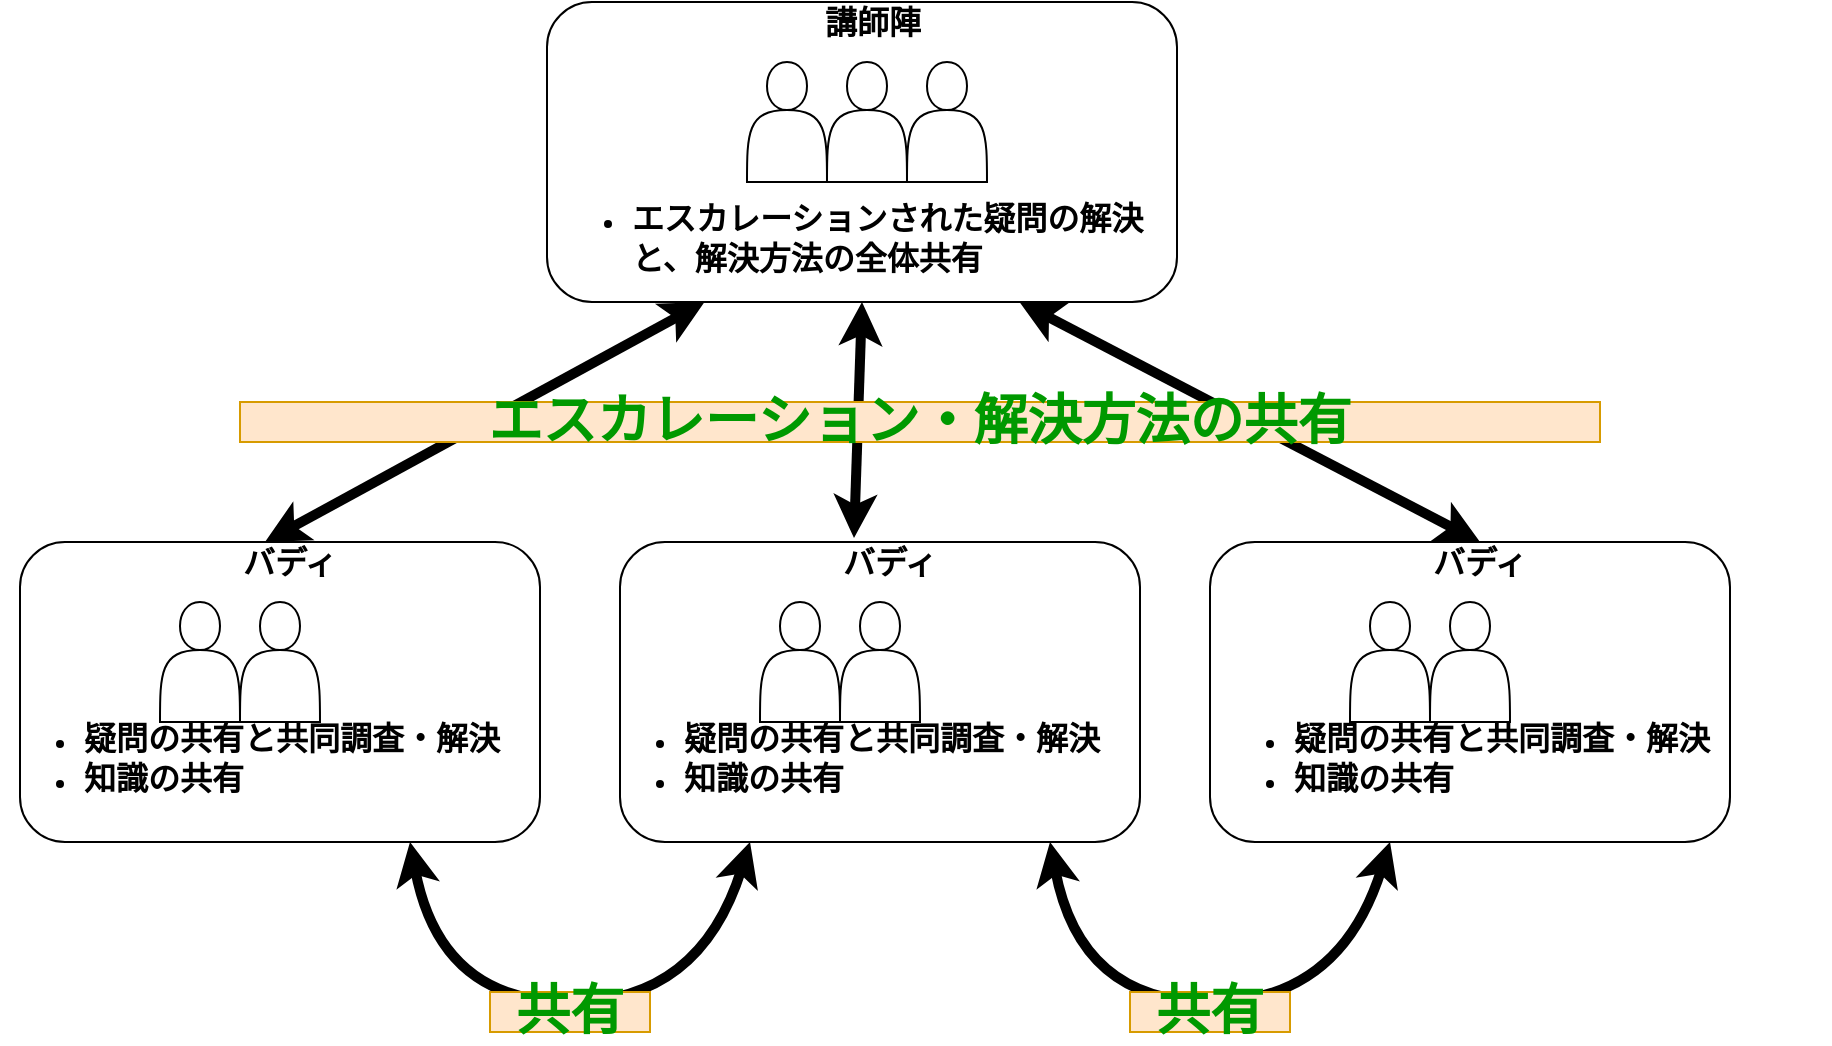 <mxfile version="10.8.4" type="device"><diagram id="BXVxvSs19c2cTnJm8Utw" name="Page-1"><mxGraphModel dx="840" dy="452" grid="1" gridSize="10" guides="1" tooltips="1" connect="1" arrows="1" fold="1" page="1" pageScale="1" pageWidth="827" pageHeight="1169" math="0" shadow="0"><root><mxCell id="0"/><mxCell id="1" parent="0"/><mxCell id="WdiuD7q30fwkd6wJHG6c-4" value="" style="rounded=1;whiteSpace=wrap;html=1;" parent="1" vertex="1"><mxGeometry x="30" y="410" width="260" height="150" as="geometry"/></mxCell><mxCell id="WdiuD7q30fwkd6wJHG6c-1" value="" style="shape=actor;whiteSpace=wrap;html=1;" parent="1" vertex="1"><mxGeometry x="100" y="440" width="40" height="60" as="geometry"/></mxCell><mxCell id="WdiuD7q30fwkd6wJHG6c-2" value="" style="shape=actor;whiteSpace=wrap;html=1;" parent="1" vertex="1"><mxGeometry x="140" y="440" width="40" height="60" as="geometry"/></mxCell><mxCell id="WdiuD7q30fwkd6wJHG6c-5" value="&lt;font style=&quot;font-size: 16px&quot;&gt;&lt;b&gt;バディ&lt;/b&gt;&lt;/font&gt;" style="text;html=1;strokeColor=none;fillColor=none;align=center;verticalAlign=middle;whiteSpace=wrap;rounded=0;" parent="1" vertex="1"><mxGeometry x="140" y="410" width="50" height="20" as="geometry"/></mxCell><mxCell id="WdiuD7q30fwkd6wJHG6c-6" value="&lt;ul&gt;&lt;li&gt;&lt;span style=&quot;font-size: 16px&quot;&gt;&lt;b&gt;疑問の共有と共同調査・解決&lt;/b&gt;&lt;/span&gt;&lt;/li&gt;&lt;li&gt;&lt;span style=&quot;font-size: 16px&quot;&gt;&lt;b&gt;知識の共有&lt;/b&gt;&lt;/span&gt;&lt;/li&gt;&lt;/ul&gt;" style="text;html=1;strokeColor=none;fillColor=none;align=left;verticalAlign=middle;whiteSpace=wrap;rounded=0;" parent="1" vertex="1"><mxGeometry x="20" y="485" width="310" height="65" as="geometry"/></mxCell><mxCell id="WdiuD7q30fwkd6wJHG6c-7" value="" style="rounded=1;whiteSpace=wrap;html=1;" parent="1" vertex="1"><mxGeometry x="330" y="410" width="260" height="150" as="geometry"/></mxCell><mxCell id="WdiuD7q30fwkd6wJHG6c-8" value="" style="shape=actor;whiteSpace=wrap;html=1;" parent="1" vertex="1"><mxGeometry x="400" y="440" width="40" height="60" as="geometry"/></mxCell><mxCell id="WdiuD7q30fwkd6wJHG6c-9" value="" style="shape=actor;whiteSpace=wrap;html=1;" parent="1" vertex="1"><mxGeometry x="440" y="440" width="40" height="60" as="geometry"/></mxCell><mxCell id="WdiuD7q30fwkd6wJHG6c-11" value="&lt;font style=&quot;font-size: 16px&quot;&gt;&lt;b&gt;バディ&lt;/b&gt;&lt;/font&gt;" style="text;html=1;strokeColor=none;fillColor=none;align=center;verticalAlign=middle;whiteSpace=wrap;rounded=0;" parent="1" vertex="1"><mxGeometry x="440" y="410" width="50" height="20" as="geometry"/></mxCell><mxCell id="WdiuD7q30fwkd6wJHG6c-12" value="&lt;ul&gt;&lt;li&gt;&lt;span style=&quot;font-size: 16px&quot;&gt;&lt;b&gt;疑問の共有と共同調査・解決&lt;/b&gt;&lt;/span&gt;&lt;/li&gt;&lt;li&gt;&lt;span style=&quot;font-size: 16px&quot;&gt;&lt;b&gt;知識の共有&lt;/b&gt;&lt;/span&gt;&lt;/li&gt;&lt;/ul&gt;" style="text;html=1;strokeColor=none;fillColor=none;align=left;verticalAlign=middle;whiteSpace=wrap;rounded=0;" parent="1" vertex="1"><mxGeometry x="320" y="485" width="310" height="65" as="geometry"/></mxCell><mxCell id="WdiuD7q30fwkd6wJHG6c-19" value="" style="rounded=1;whiteSpace=wrap;html=1;" parent="1" vertex="1"><mxGeometry x="625" y="410" width="260" height="150" as="geometry"/></mxCell><mxCell id="WdiuD7q30fwkd6wJHG6c-20" value="" style="shape=actor;whiteSpace=wrap;html=1;" parent="1" vertex="1"><mxGeometry x="695" y="440" width="40" height="60" as="geometry"/></mxCell><mxCell id="WdiuD7q30fwkd6wJHG6c-21" value="" style="shape=actor;whiteSpace=wrap;html=1;" parent="1" vertex="1"><mxGeometry x="735" y="440" width="40" height="60" as="geometry"/></mxCell><mxCell id="WdiuD7q30fwkd6wJHG6c-23" value="&lt;font style=&quot;font-size: 16px&quot;&gt;&lt;b&gt;バディ&lt;/b&gt;&lt;/font&gt;" style="text;html=1;strokeColor=none;fillColor=none;align=center;verticalAlign=middle;whiteSpace=wrap;rounded=0;" parent="1" vertex="1"><mxGeometry x="735" y="410" width="50" height="20" as="geometry"/></mxCell><mxCell id="WdiuD7q30fwkd6wJHG6c-24" value="&lt;ul&gt;&lt;li&gt;&lt;span style=&quot;font-size: 16px&quot;&gt;&lt;b&gt;疑問の共有と共同調査・解決&lt;/b&gt;&lt;/span&gt;&lt;/li&gt;&lt;li&gt;&lt;span style=&quot;font-size: 16px&quot;&gt;&lt;b&gt;知識の共有&lt;/b&gt;&lt;/span&gt;&lt;/li&gt;&lt;/ul&gt;" style="text;html=1;strokeColor=none;fillColor=none;align=left;verticalAlign=middle;whiteSpace=wrap;rounded=0;" parent="1" vertex="1"><mxGeometry x="625" y="485" width="310" height="65" as="geometry"/></mxCell><mxCell id="WdiuD7q30fwkd6wJHG6c-25" value="" style="rounded=1;whiteSpace=wrap;html=1;" parent="1" vertex="1"><mxGeometry x="293.5" y="140" width="315" height="150" as="geometry"/></mxCell><mxCell id="WdiuD7q30fwkd6wJHG6c-26" value="" style="shape=actor;whiteSpace=wrap;html=1;" parent="1" vertex="1"><mxGeometry x="393.5" y="170" width="40" height="60" as="geometry"/></mxCell><mxCell id="WdiuD7q30fwkd6wJHG6c-27" value="" style="shape=actor;whiteSpace=wrap;html=1;" parent="1" vertex="1"><mxGeometry x="433.5" y="170" width="40" height="60" as="geometry"/></mxCell><mxCell id="WdiuD7q30fwkd6wJHG6c-28" value="" style="shape=actor;whiteSpace=wrap;html=1;" parent="1" vertex="1"><mxGeometry x="473.5" y="170" width="40" height="60" as="geometry"/></mxCell><mxCell id="WdiuD7q30fwkd6wJHG6c-29" value="&lt;font style=&quot;font-size: 16px&quot;&gt;&lt;b&gt;講師陣&lt;/b&gt;&lt;/font&gt;" style="text;html=1;strokeColor=none;fillColor=none;align=center;verticalAlign=middle;whiteSpace=wrap;rounded=0;" parent="1" vertex="1"><mxGeometry x="423.5" y="140" width="65" height="20" as="geometry"/></mxCell><mxCell id="WdiuD7q30fwkd6wJHG6c-30" value="&lt;ul&gt;&lt;li&gt;&lt;span style=&quot;font-size: 16px&quot;&gt;&lt;b&gt;エスカレーションされた疑問の解決と、解決方法の全体共有&lt;/b&gt;&lt;/span&gt;&lt;/li&gt;&lt;/ul&gt;" style="text;html=1;strokeColor=none;fillColor=none;align=left;verticalAlign=middle;whiteSpace=wrap;rounded=0;" parent="1" vertex="1"><mxGeometry x="293.5" y="230" width="310" height="55" as="geometry"/></mxCell><mxCell id="WdiuD7q30fwkd6wJHG6c-31" value="" style="endArrow=classic;html=1;entryX=0.25;entryY=1;entryDx=0;entryDy=0;exitX=0.25;exitY=0;exitDx=0;exitDy=0;fontSize=11;strokeWidth=5;startArrow=classic;startFill=1;" parent="1" source="WdiuD7q30fwkd6wJHG6c-5" target="WdiuD7q30fwkd6wJHG6c-25" edge="1"><mxGeometry width="50" height="50" relative="1" as="geometry"><mxPoint x="20" y="650" as="sourcePoint"/><mxPoint x="70" y="600" as="targetPoint"/></mxGeometry></mxCell><mxCell id="WdiuD7q30fwkd6wJHG6c-32" value="" style="endArrow=classic;html=1;entryX=0.5;entryY=1;entryDx=0;entryDy=0;exitX=0.14;exitY=-0.1;exitDx=0;exitDy=0;fontSize=11;strokeWidth=5;exitPerimeter=0;startArrow=classic;startFill=1;" parent="1" source="WdiuD7q30fwkd6wJHG6c-11" target="WdiuD7q30fwkd6wJHG6c-25" edge="1"><mxGeometry width="50" height="50" relative="1" as="geometry"><mxPoint x="163" y="420" as="sourcePoint"/><mxPoint x="203" y="310" as="targetPoint"/></mxGeometry></mxCell><mxCell id="WdiuD7q30fwkd6wJHG6c-33" value="" style="endArrow=classic;html=1;exitX=0.5;exitY=0;exitDx=0;exitDy=0;fontSize=11;strokeWidth=5;entryX=0.75;entryY=1;entryDx=0;entryDy=0;startArrow=classic;startFill=1;" parent="1" source="WdiuD7q30fwkd6wJHG6c-23" target="WdiuD7q30fwkd6wJHG6c-25" edge="1"><mxGeometry width="50" height="50" relative="1" as="geometry"><mxPoint x="173" y="430" as="sourcePoint"/><mxPoint x="213" y="320" as="targetPoint"/></mxGeometry></mxCell><mxCell id="WdiuD7q30fwkd6wJHG6c-34" value="" style="curved=1;endArrow=classic;html=1;strokeWidth=5;fontSize=11;entryX=0.75;entryY=1;entryDx=0;entryDy=0;exitX=0.25;exitY=1;exitDx=0;exitDy=0;startArrow=classic;startFill=1;" parent="1" source="WdiuD7q30fwkd6wJHG6c-7" target="WdiuD7q30fwkd6wJHG6c-4" edge="1"><mxGeometry width="50" height="50" relative="1" as="geometry"><mxPoint x="20" y="650" as="sourcePoint"/><mxPoint x="114" y="610" as="targetPoint"/><Array as="points"><mxPoint x="370" y="640"/><mxPoint x="240" y="640"/></Array></mxGeometry></mxCell><mxCell id="WdiuD7q30fwkd6wJHG6c-35" value="" style="curved=1;endArrow=classic;html=1;strokeWidth=5;fontSize=11;entryX=0.75;entryY=1;entryDx=0;entryDy=0;exitX=0.25;exitY=1;exitDx=0;exitDy=0;startArrow=classic;startFill=1;" parent="1" edge="1"><mxGeometry width="50" height="50" relative="1" as="geometry"><mxPoint x="715" y="560" as="sourcePoint"/><mxPoint x="545" y="560" as="targetPoint"/><Array as="points"><mxPoint x="690" y="640"/><mxPoint x="560" y="640"/></Array></mxGeometry></mxCell><mxCell id="WdiuD7q30fwkd6wJHG6c-42" value="&lt;font style=&quot;font-size: 27px&quot; color=&quot;#009900&quot;&gt;&lt;b&gt;エスカレーション・解決方法の共有&lt;/b&gt;&lt;/font&gt;" style="text;html=1;strokeColor=#d79b00;fillColor=#ffe6cc;align=center;verticalAlign=middle;whiteSpace=wrap;rounded=0;fontSize=11;" parent="1" vertex="1"><mxGeometry x="140" y="340" width="680" height="20" as="geometry"/></mxCell><mxCell id="WdiuD7q30fwkd6wJHG6c-43" value="&lt;font style=&quot;font-size: 27px&quot; color=&quot;#009900&quot;&gt;&lt;b&gt;共有&lt;/b&gt;&lt;/font&gt;" style="text;html=1;strokeColor=#d79b00;fillColor=#ffe6cc;align=center;verticalAlign=middle;whiteSpace=wrap;rounded=0;fontSize=11;" parent="1" vertex="1"><mxGeometry x="265" y="635" width="80" height="20" as="geometry"/></mxCell><mxCell id="WdiuD7q30fwkd6wJHG6c-47" value="&lt;font style=&quot;font-size: 27px&quot; color=&quot;#009900&quot;&gt;&lt;b&gt;共有&lt;/b&gt;&lt;/font&gt;" style="text;html=1;strokeColor=#d79b00;fillColor=#ffe6cc;align=center;verticalAlign=middle;whiteSpace=wrap;rounded=0;fontSize=11;" parent="1" vertex="1"><mxGeometry x="585" y="635" width="80" height="20" as="geometry"/></mxCell></root></mxGraphModel></diagram></mxfile>